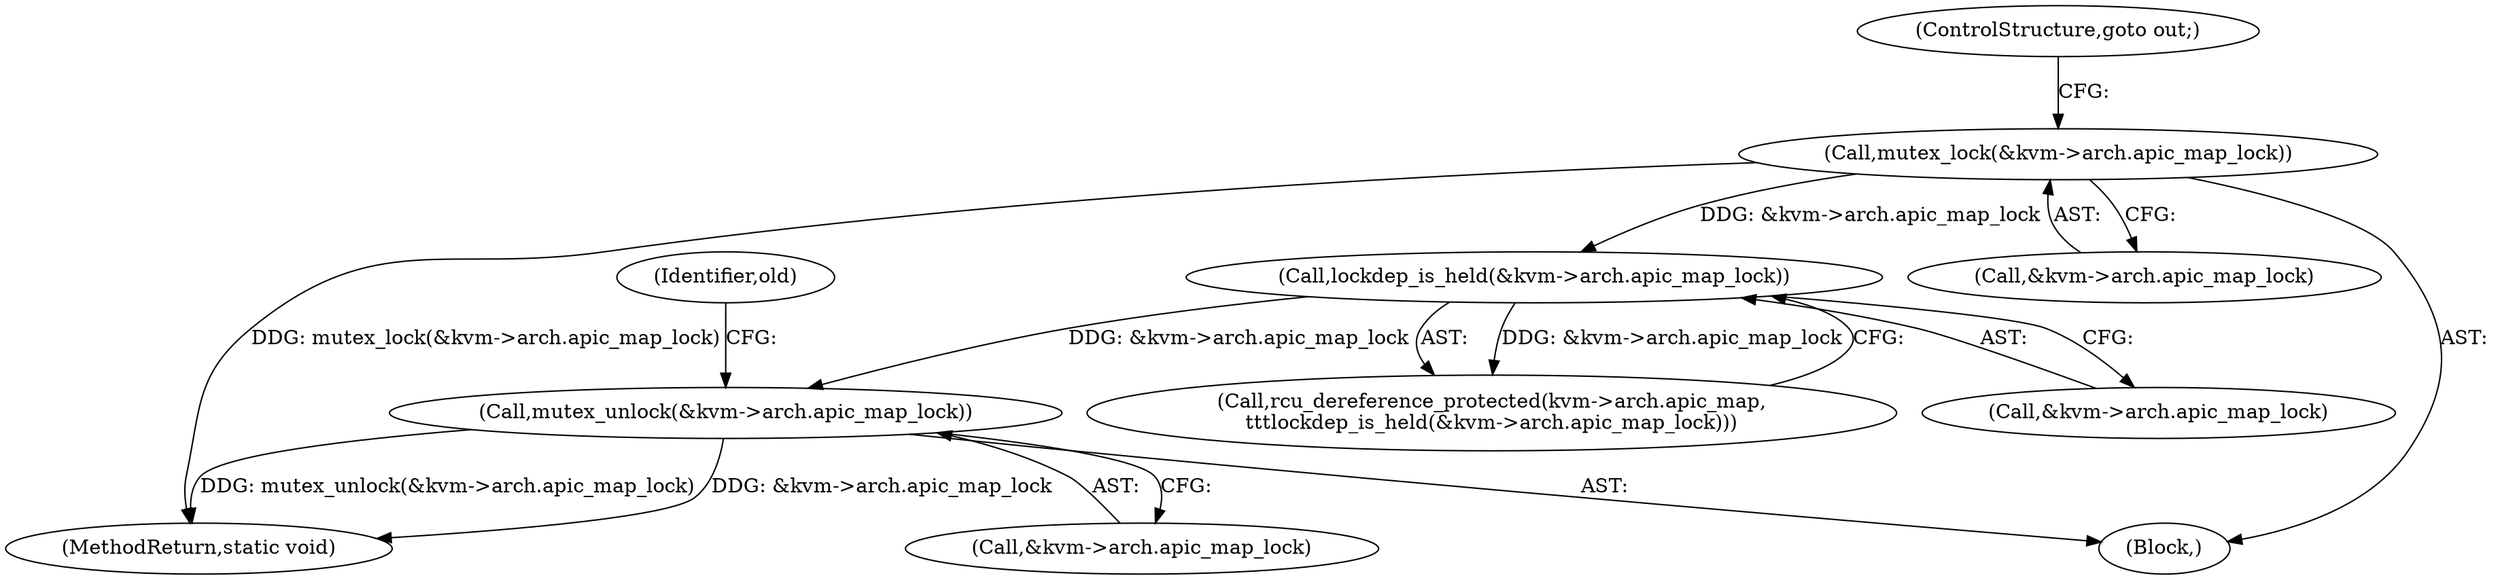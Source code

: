digraph "0_linux_17d68b763f09a9ce824ae23eb62c9efc57b69271@API" {
"1000223" [label="(Call,mutex_unlock(&kvm->arch.apic_map_lock))"];
"1000216" [label="(Call,lockdep_is_held(&kvm->arch.apic_map_lock))"];
"1000116" [label="(Call,mutex_lock(&kvm->arch.apic_map_lock))"];
"1000237" [label="(MethodReturn,static void)"];
"1000231" [label="(Identifier,old)"];
"1000217" [label="(Call,&kvm->arch.apic_map_lock)"];
"1000117" [label="(Call,&kvm->arch.apic_map_lock)"];
"1000105" [label="(Block,)"];
"1000224" [label="(Call,&kvm->arch.apic_map_lock)"];
"1000123" [label="(ControlStructure,goto out;)"];
"1000116" [label="(Call,mutex_lock(&kvm->arch.apic_map_lock))"];
"1000210" [label="(Call,rcu_dereference_protected(kvm->arch.apic_map,\n\t\t\tlockdep_is_held(&kvm->arch.apic_map_lock)))"];
"1000216" [label="(Call,lockdep_is_held(&kvm->arch.apic_map_lock))"];
"1000223" [label="(Call,mutex_unlock(&kvm->arch.apic_map_lock))"];
"1000223" -> "1000105"  [label="AST: "];
"1000223" -> "1000224"  [label="CFG: "];
"1000224" -> "1000223"  [label="AST: "];
"1000231" -> "1000223"  [label="CFG: "];
"1000223" -> "1000237"  [label="DDG: mutex_unlock(&kvm->arch.apic_map_lock)"];
"1000223" -> "1000237"  [label="DDG: &kvm->arch.apic_map_lock"];
"1000216" -> "1000223"  [label="DDG: &kvm->arch.apic_map_lock"];
"1000216" -> "1000210"  [label="AST: "];
"1000216" -> "1000217"  [label="CFG: "];
"1000217" -> "1000216"  [label="AST: "];
"1000210" -> "1000216"  [label="CFG: "];
"1000216" -> "1000210"  [label="DDG: &kvm->arch.apic_map_lock"];
"1000116" -> "1000216"  [label="DDG: &kvm->arch.apic_map_lock"];
"1000116" -> "1000105"  [label="AST: "];
"1000116" -> "1000117"  [label="CFG: "];
"1000117" -> "1000116"  [label="AST: "];
"1000123" -> "1000116"  [label="CFG: "];
"1000116" -> "1000237"  [label="DDG: mutex_lock(&kvm->arch.apic_map_lock)"];
}
